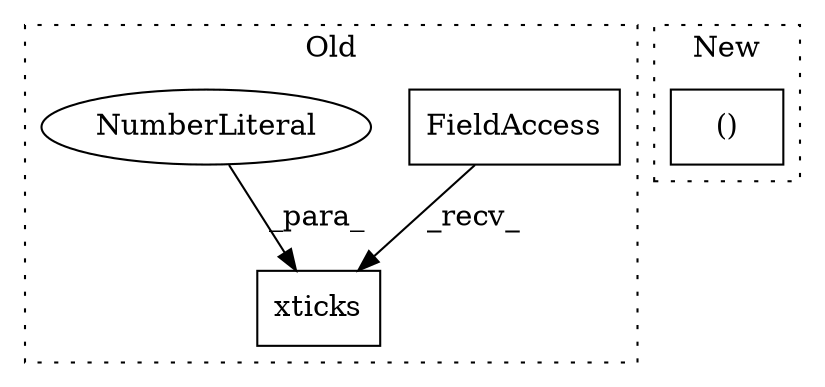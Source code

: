 digraph G {
subgraph cluster0 {
1 [label="xticks" a="32" s="1073,1108" l="7,1" shape="box"];
3 [label="FieldAccess" a="22" s="1055" l="10" shape="box"];
4 [label="NumberLiteral" a="34" s="1106" l="2" shape="ellipse"];
label = "Old";
style="dotted";
}
subgraph cluster1 {
2 [label="()" a="106" s="945" l="15" shape="box"];
label = "New";
style="dotted";
}
3 -> 1 [label="_recv_"];
4 -> 1 [label="_para_"];
}